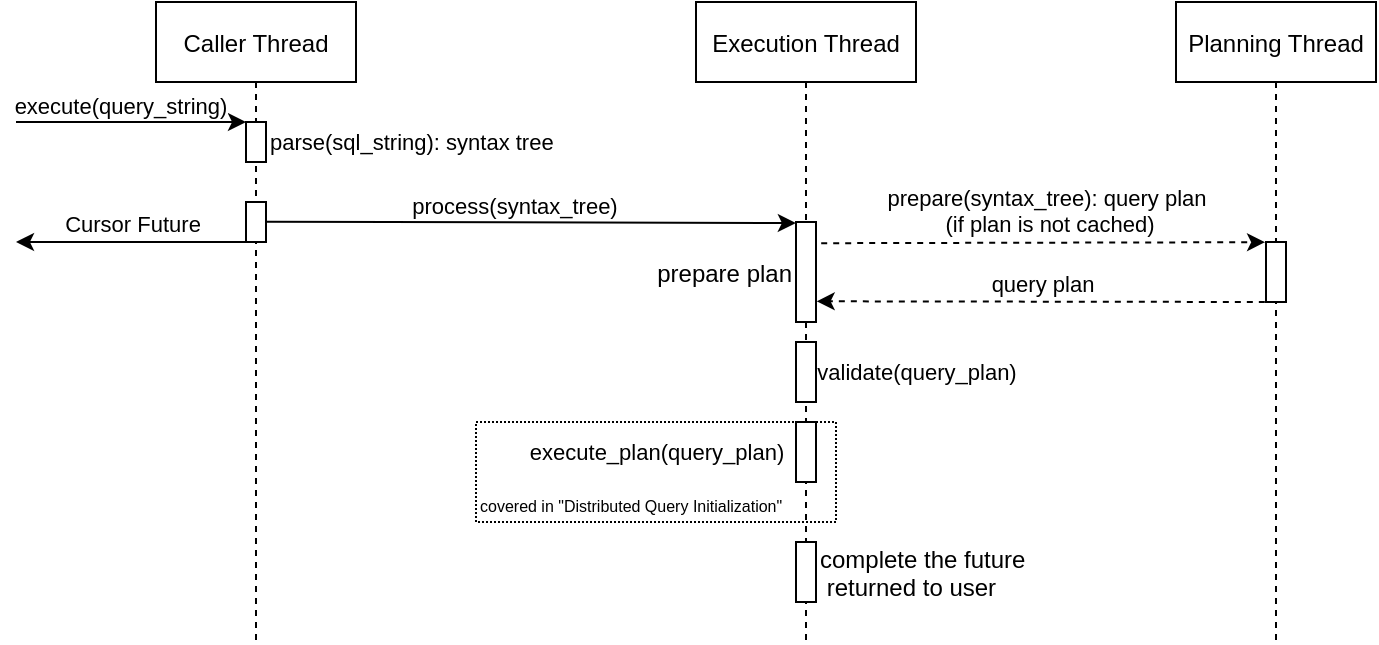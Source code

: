 <mxfile version="18.1.2" type="device"><diagram id="IYF3_MNKvWIwC6ky8iR9" name="Page-1"><mxGraphModel dx="1615" dy="552" grid="1" gridSize="10" guides="1" tooltips="1" connect="1" arrows="1" fold="1" page="1" pageScale="1" pageWidth="827" pageHeight="1169" math="0" shadow="0"><root><mxCell id="0"/><mxCell id="1" parent="0"/><mxCell id="m_7x75QWtmkNnmeRIuLQ-1" value="Execution Thread" style="shape=umlLifeline;perimeter=lifelinePerimeter;container=1;collapsible=0;recursiveResize=0;rounded=0;shadow=0;strokeWidth=1;" vertex="1" parent="1"><mxGeometry x="310" y="80" width="110" height="320" as="geometry"/></mxCell><mxCell id="m_7x75QWtmkNnmeRIuLQ-2" value="" style="points=[];perimeter=orthogonalPerimeter;rounded=0;shadow=0;strokeWidth=1;" vertex="1" parent="m_7x75QWtmkNnmeRIuLQ-1"><mxGeometry x="50" y="170.0" width="10" height="30" as="geometry"/></mxCell><mxCell id="m_7x75QWtmkNnmeRIuLQ-5" value="" style="points=[];perimeter=orthogonalPerimeter;rounded=0;shadow=0;strokeWidth=1;" vertex="1" parent="m_7x75QWtmkNnmeRIuLQ-1"><mxGeometry x="50" y="210" width="10" height="30" as="geometry"/></mxCell><mxCell id="m_7x75QWtmkNnmeRIuLQ-43" value="prepare plan" style="points=[];perimeter=orthogonalPerimeter;rounded=0;shadow=0;strokeWidth=1;align=right;labelPosition=left;verticalLabelPosition=middle;verticalAlign=middle;" vertex="1" parent="m_7x75QWtmkNnmeRIuLQ-1"><mxGeometry x="50" y="110" width="10" height="50" as="geometry"/></mxCell><mxCell id="m_7x75QWtmkNnmeRIuLQ-44" value="validate(query_plan)" style="edgeLabel;html=1;align=center;verticalAlign=middle;resizable=0;points=[];" vertex="1" connectable="0" parent="m_7x75QWtmkNnmeRIuLQ-1"><mxGeometry x="110.004" y="185.003" as="geometry"/></mxCell><mxCell id="m_7x75QWtmkNnmeRIuLQ-45" value="execute_plan(query_plan)" style="edgeLabel;html=1;align=center;verticalAlign=middle;resizable=0;points=[];" vertex="1" connectable="0" parent="m_7x75QWtmkNnmeRIuLQ-1"><mxGeometry x="-19.996" y="225.0" as="geometry"/></mxCell><mxCell id="m_7x75QWtmkNnmeRIuLQ-52" value="complete the future&#10; returned to user" style="points=[];perimeter=orthogonalPerimeter;rounded=0;shadow=0;strokeWidth=1;align=left;labelPosition=right;verticalLabelPosition=middle;verticalAlign=middle;" vertex="1" parent="m_7x75QWtmkNnmeRIuLQ-1"><mxGeometry x="50" y="270" width="10" height="30" as="geometry"/></mxCell><mxCell id="m_7x75QWtmkNnmeRIuLQ-8" value="Planning Thread" style="shape=umlLifeline;perimeter=lifelinePerimeter;container=1;collapsible=0;recursiveResize=0;rounded=0;shadow=0;strokeWidth=1;" vertex="1" parent="1"><mxGeometry x="550" y="80" width="100" height="320" as="geometry"/></mxCell><mxCell id="m_7x75QWtmkNnmeRIuLQ-9" value="" style="points=[];perimeter=orthogonalPerimeter;rounded=0;shadow=0;strokeWidth=1;" vertex="1" parent="m_7x75QWtmkNnmeRIuLQ-8"><mxGeometry x="45" y="120.0" width="10" height="30" as="geometry"/></mxCell><mxCell id="m_7x75QWtmkNnmeRIuLQ-10" value="Caller Thread" style="shape=umlLifeline;perimeter=lifelinePerimeter;container=1;collapsible=0;recursiveResize=0;rounded=0;shadow=0;strokeWidth=1;" vertex="1" parent="1"><mxGeometry x="40" y="80" width="100" height="320" as="geometry"/></mxCell><mxCell id="m_7x75QWtmkNnmeRIuLQ-11" value="" style="points=[];perimeter=orthogonalPerimeter;rounded=0;shadow=0;strokeWidth=1;" vertex="1" parent="m_7x75QWtmkNnmeRIuLQ-10"><mxGeometry x="45" y="60" width="10" height="20" as="geometry"/></mxCell><mxCell id="m_7x75QWtmkNnmeRIuLQ-41" value="parse(sql_string): syntax tree" style="edgeLabel;html=1;align=left;verticalAlign=middle;resizable=0;points=[];labelPosition=right;verticalLabelPosition=middle;" vertex="1" connectable="0" parent="m_7x75QWtmkNnmeRIuLQ-10"><mxGeometry x="55.0" y="70.003" as="geometry"/></mxCell><mxCell id="m_7x75QWtmkNnmeRIuLQ-14" value="" style="endArrow=classic;html=1;rounded=0;exitX=0.52;exitY=0.329;exitDx=0;exitDy=0;exitPerimeter=0;entryX=-0.007;entryY=0.011;entryDx=0;entryDy=0;entryPerimeter=0;" edge="1" parent="m_7x75QWtmkNnmeRIuLQ-10" target="m_7x75QWtmkNnmeRIuLQ-43"><mxGeometry width="50" height="50" relative="1" as="geometry"><mxPoint x="55" y="109.83" as="sourcePoint"/><mxPoint x="300" y="110" as="targetPoint"/></mxGeometry></mxCell><mxCell id="m_7x75QWtmkNnmeRIuLQ-15" value="process(syntax_tree)" style="edgeLabel;html=1;align=center;verticalAlign=bottom;resizable=0;points=[];" vertex="1" connectable="0" parent="m_7x75QWtmkNnmeRIuLQ-14"><mxGeometry x="-0.068" relative="1" as="geometry"><mxPoint as="offset"/></mxGeometry></mxCell><mxCell id="m_7x75QWtmkNnmeRIuLQ-42" value="" style="points=[];perimeter=orthogonalPerimeter;rounded=0;shadow=0;strokeWidth=1;" vertex="1" parent="m_7x75QWtmkNnmeRIuLQ-10"><mxGeometry x="45" y="100" width="10" height="20" as="geometry"/></mxCell><mxCell id="m_7x75QWtmkNnmeRIuLQ-27" value="Cursor Future" style="endArrow=classic;html=1;rounded=0;verticalAlign=bottom;" edge="1" parent="m_7x75QWtmkNnmeRIuLQ-10"><mxGeometry width="50" height="50" relative="1" as="geometry"><mxPoint x="45" y="120" as="sourcePoint"/><mxPoint x="-70" y="120" as="targetPoint"/><Array as="points"><mxPoint x="-55" y="120"/></Array></mxGeometry></mxCell><mxCell id="m_7x75QWtmkNnmeRIuLQ-29" value="&lt;span style=&quot;caret-color: rgba(0, 0, 0, 0); color: rgba(0, 0, 0, 0); font-family: monospace; font-size: 0px; text-align: start; background-color: rgb(248, 249, 250);&quot;&gt;%3CmxGraphModel%3E%3Croot%3E%3CmxCell%20id%3D%220%22%2F%3E%3CmxCell%20id%3D%221%22%20parent%3D%220%22%2F%3E%3CmxCell%20id%3D%222%22%20value%3D%22Async%20Cursor%22%20style%3D%22edgeLabel%3Bhtml%3D1%3Balign%3Dcenter%3BverticalAlign%3Dmiddle%3Bresizable%3D0%3Bpoints%3D%5B%5D%3B%22%20vertex%3D%221%22%20connectable%3D%220%22%20parent%3D%221%22%3E%3CmxGeometry%20x%3D%2233.789%22%20y%3D%22219.214%22%20as%3D%22geometry%22%2F%3E%3C%2FmxCell%3E%3C%2Froot%3E%3C%2FmxGraphModel%3E&lt;/span&gt;" style="edgeLabel;html=1;align=center;verticalAlign=middle;resizable=0;points=[];" vertex="1" connectable="0" parent="m_7x75QWtmkNnmeRIuLQ-27"><mxGeometry x="0.307" relative="1" as="geometry"><mxPoint as="offset"/></mxGeometry></mxCell><mxCell id="m_7x75QWtmkNnmeRIuLQ-25" value="" style="endArrow=classic;html=1;rounded=0;" edge="1" parent="m_7x75QWtmkNnmeRIuLQ-10"><mxGeometry width="50" height="50" relative="1" as="geometry"><mxPoint x="-70" y="60" as="sourcePoint"/><mxPoint x="45" y="60" as="targetPoint"/></mxGeometry></mxCell><mxCell id="m_7x75QWtmkNnmeRIuLQ-26" value="execute(query_string)" style="edgeLabel;html=1;align=center;verticalAlign=bottom;resizable=0;points=[];" vertex="1" connectable="0" parent="m_7x75QWtmkNnmeRIuLQ-25"><mxGeometry x="-0.104" relative="1" as="geometry"><mxPoint as="offset"/></mxGeometry></mxCell><mxCell id="m_7x75QWtmkNnmeRIuLQ-16" value="" style="endArrow=classic;html=1;rounded=0;exitX=1.26;exitY=0.212;exitDx=0;exitDy=0;exitPerimeter=0;dashed=1;align=center;entryX=-0.046;entryY=0.003;entryDx=0;entryDy=0;entryPerimeter=0;" edge="1" parent="1" source="m_7x75QWtmkNnmeRIuLQ-43" target="m_7x75QWtmkNnmeRIuLQ-9"><mxGeometry width="50" height="50" relative="1" as="geometry"><mxPoint x="361.8" y="220.43" as="sourcePoint"/><mxPoint x="590" y="220.33" as="targetPoint"/></mxGeometry></mxCell><mxCell id="m_7x75QWtmkNnmeRIuLQ-17" value="prepare(syntax_tree): query plan&lt;br&gt;&amp;nbsp;(if plan is not cached)" style="edgeLabel;html=1;align=center;verticalAlign=bottom;resizable=0;points=[];" vertex="1" connectable="0" parent="m_7x75QWtmkNnmeRIuLQ-16"><mxGeometry x="-0.163" y="1" relative="1" as="geometry"><mxPoint x="19" as="offset"/></mxGeometry></mxCell><mxCell id="m_7x75QWtmkNnmeRIuLQ-18" value="" style="endArrow=classic;html=1;rounded=0;dashed=1;exitX=-0.058;exitY=1;exitDx=0;exitDy=0;exitPerimeter=0;verticalAlign=bottom;entryX=1.033;entryY=0.793;entryDx=0;entryDy=0;entryPerimeter=0;" edge="1" parent="1" source="m_7x75QWtmkNnmeRIuLQ-9" target="m_7x75QWtmkNnmeRIuLQ-43"><mxGeometry width="50" height="50" relative="1" as="geometry"><mxPoint x="530" y="270.33" as="sourcePoint"/><mxPoint x="360.1" y="250.33" as="targetPoint"/></mxGeometry></mxCell><mxCell id="m_7x75QWtmkNnmeRIuLQ-19" value="query plan" style="edgeLabel;html=1;align=center;verticalAlign=bottom;resizable=0;points=[];" vertex="1" connectable="0" parent="m_7x75QWtmkNnmeRIuLQ-18"><mxGeometry x="-0.405" y="-2" relative="1" as="geometry"><mxPoint x="-45" y="2" as="offset"/></mxGeometry></mxCell><mxCell id="m_7x75QWtmkNnmeRIuLQ-47" value="covered in &quot;Distributed Query Initialization&quot;" style="rounded=0;whiteSpace=wrap;html=1;fillColor=none;dashed=1;dashPattern=1 1;align=left;verticalAlign=bottom;fontSize=8;" vertex="1" parent="1"><mxGeometry x="200" y="290" width="180" height="50" as="geometry"/></mxCell><mxCell id="m_7x75QWtmkNnmeRIuLQ-50" style="edgeStyle=orthogonalEdgeStyle;rounded=0;orthogonalLoop=1;jettySize=auto;html=1;exitX=0.5;exitY=1;exitDx=0;exitDy=0;fontSize=8;" edge="1" parent="1" source="m_7x75QWtmkNnmeRIuLQ-47" target="m_7x75QWtmkNnmeRIuLQ-47"><mxGeometry relative="1" as="geometry"/></mxCell></root></mxGraphModel></diagram></mxfile>